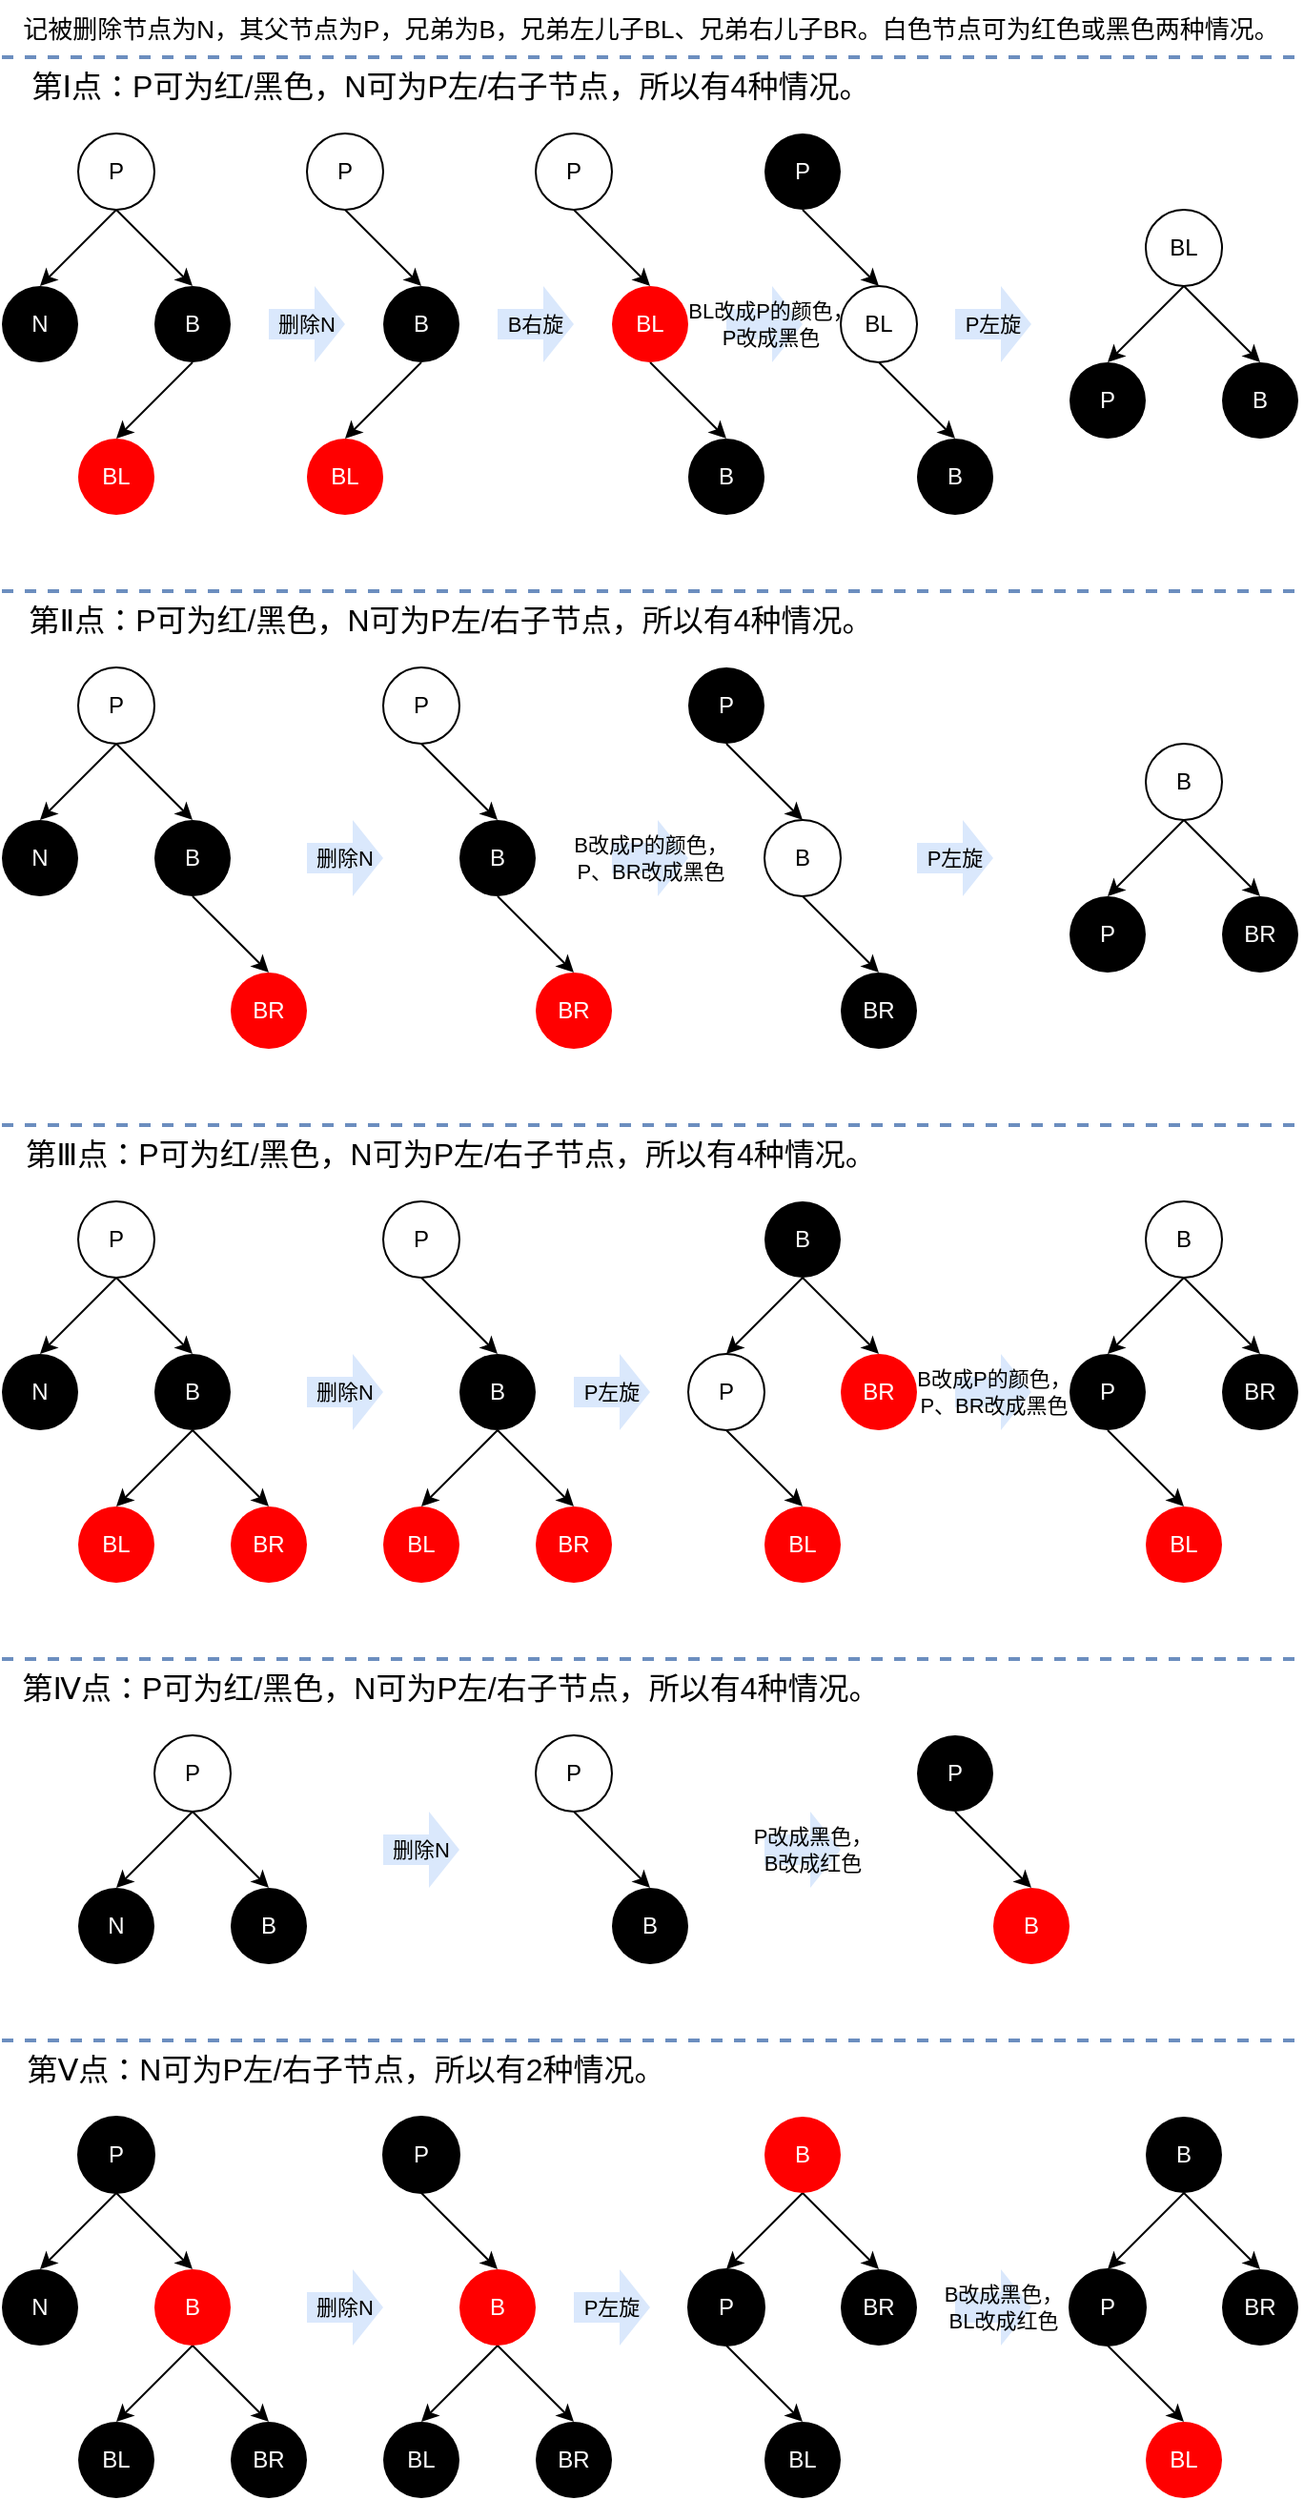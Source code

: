 <mxfile version="22.0.2" type="device">
  <diagram name="第 1 页" id="SQDjL-SOwaue0lIt5a_H">
    <mxGraphModel dx="1418" dy="828" grid="1" gridSize="10" guides="1" tooltips="1" connect="1" arrows="1" fold="1" page="1" pageScale="1" pageWidth="827" pageHeight="1169" math="0" shadow="0">
      <root>
        <mxCell id="0" />
        <mxCell id="1" parent="0" />
        <mxCell id="X4WSiCKo_hcngLiKr_Ob-8" style="rounded=0;orthogonalLoop=1;jettySize=auto;html=1;exitX=0.5;exitY=1;exitDx=0;exitDy=0;entryX=0.5;entryY=0;entryDx=0;entryDy=0;" parent="1" source="X4WSiCKo_hcngLiKr_Ob-1" target="X4WSiCKo_hcngLiKr_Ob-6" edge="1">
          <mxGeometry relative="1" as="geometry" />
        </mxCell>
        <mxCell id="X4WSiCKo_hcngLiKr_Ob-9" style="edgeStyle=none;shape=connector;rounded=0;orthogonalLoop=1;jettySize=auto;html=1;exitX=0.5;exitY=1;exitDx=0;exitDy=0;entryX=0.5;entryY=0;entryDx=0;entryDy=0;labelBackgroundColor=default;strokeColor=default;align=center;verticalAlign=middle;fontFamily=Helvetica;fontSize=11;fontColor=default;endArrow=classic;" parent="1" source="X4WSiCKo_hcngLiKr_Ob-1" target="X4WSiCKo_hcngLiKr_Ob-5" edge="1">
          <mxGeometry relative="1" as="geometry" />
        </mxCell>
        <mxCell id="X4WSiCKo_hcngLiKr_Ob-1" value="P" style="ellipse;whiteSpace=wrap;html=1;aspect=fixed;" parent="1" vertex="1">
          <mxGeometry x="120" y="80" width="40" height="40" as="geometry" />
        </mxCell>
        <mxCell id="X4WSiCKo_hcngLiKr_Ob-2" value="&lt;font style=&quot;font-size: 13px;&quot;&gt;记被删除节点为N，其父节点为P，兄弟为B，兄弟左儿子BL、兄弟右儿子BR。白色节点可为红色或黑色两种情况。&lt;/font&gt;" style="text;html=1;align=center;verticalAlign=middle;resizable=0;points=[];autosize=1;strokeColor=none;fillColor=none;" parent="1" vertex="1">
          <mxGeometry x="80" y="10" width="680" height="30" as="geometry" />
        </mxCell>
        <mxCell id="X4WSiCKo_hcngLiKr_Ob-3" value="" style="endArrow=none;dashed=1;html=1;strokeWidth=2;rounded=0;fillColor=#dae8fc;strokeColor=#6c8ebf;" parent="1" edge="1">
          <mxGeometry width="50" height="50" relative="1" as="geometry">
            <mxPoint x="80" y="40" as="sourcePoint" />
            <mxPoint x="760" y="40" as="targetPoint" />
          </mxGeometry>
        </mxCell>
        <mxCell id="X4WSiCKo_hcngLiKr_Ob-4" value="&lt;font style=&quot;font-size: 16px;&quot;&gt;第Ⅰ点：P可为红/黑色，N可为P左/右子节点，所以有4种情况。&lt;/font&gt;" style="text;html=1;align=center;verticalAlign=middle;resizable=0;points=[];autosize=1;strokeColor=none;fillColor=none;" parent="1" vertex="1">
          <mxGeometry x="80" y="40" width="470" height="30" as="geometry" />
        </mxCell>
        <mxCell id="X4WSiCKo_hcngLiKr_Ob-10" style="edgeStyle=none;shape=connector;rounded=0;orthogonalLoop=1;jettySize=auto;html=1;exitX=0.5;exitY=1;exitDx=0;exitDy=0;entryX=0.5;entryY=0;entryDx=0;entryDy=0;labelBackgroundColor=default;strokeColor=default;align=center;verticalAlign=middle;fontFamily=Helvetica;fontSize=11;fontColor=default;endArrow=classic;" parent="1" source="X4WSiCKo_hcngLiKr_Ob-5" target="X4WSiCKo_hcngLiKr_Ob-7" edge="1">
          <mxGeometry relative="1" as="geometry" />
        </mxCell>
        <mxCell id="X4WSiCKo_hcngLiKr_Ob-5" value="B" style="ellipse;whiteSpace=wrap;html=1;aspect=fixed;fillColor=#000000;strokeColor=none;fontColor=#FFFFFF;" parent="1" vertex="1">
          <mxGeometry x="160" y="160" width="40" height="40" as="geometry" />
        </mxCell>
        <mxCell id="X4WSiCKo_hcngLiKr_Ob-6" value="&lt;font color=&quot;#ffffff&quot;&gt;N&lt;/font&gt;" style="ellipse;whiteSpace=wrap;html=1;aspect=fixed;fillColor=#000000;strokeColor=none;fontColor=#3333FF;" parent="1" vertex="1">
          <mxGeometry x="80" y="160" width="40" height="40" as="geometry" />
        </mxCell>
        <mxCell id="X4WSiCKo_hcngLiKr_Ob-7" value="BL" style="ellipse;whiteSpace=wrap;html=1;aspect=fixed;fillColor=#FF0000;strokeColor=none;fontColor=#FFFFFF;" parent="1" vertex="1">
          <mxGeometry x="120" y="240" width="40" height="40" as="geometry" />
        </mxCell>
        <mxCell id="X4WSiCKo_hcngLiKr_Ob-12" style="edgeStyle=none;shape=connector;rounded=0;orthogonalLoop=1;jettySize=auto;html=1;exitX=0.5;exitY=1;exitDx=0;exitDy=0;entryX=0.5;entryY=0;entryDx=0;entryDy=0;labelBackgroundColor=default;strokeColor=default;align=center;verticalAlign=middle;fontFamily=Helvetica;fontSize=11;fontColor=default;endArrow=classic;" parent="1" source="X4WSiCKo_hcngLiKr_Ob-13" target="X4WSiCKo_hcngLiKr_Ob-15" edge="1">
          <mxGeometry relative="1" as="geometry" />
        </mxCell>
        <mxCell id="X4WSiCKo_hcngLiKr_Ob-13" value="P" style="ellipse;whiteSpace=wrap;html=1;aspect=fixed;" parent="1" vertex="1">
          <mxGeometry x="240" y="80" width="40" height="40" as="geometry" />
        </mxCell>
        <mxCell id="X4WSiCKo_hcngLiKr_Ob-14" style="edgeStyle=none;shape=connector;rounded=0;orthogonalLoop=1;jettySize=auto;html=1;exitX=0.5;exitY=1;exitDx=0;exitDy=0;entryX=0.5;entryY=0;entryDx=0;entryDy=0;labelBackgroundColor=default;strokeColor=default;align=center;verticalAlign=middle;fontFamily=Helvetica;fontSize=11;fontColor=default;endArrow=classic;" parent="1" source="X4WSiCKo_hcngLiKr_Ob-15" target="X4WSiCKo_hcngLiKr_Ob-17" edge="1">
          <mxGeometry relative="1" as="geometry" />
        </mxCell>
        <mxCell id="X4WSiCKo_hcngLiKr_Ob-15" value="B" style="ellipse;whiteSpace=wrap;html=1;aspect=fixed;fillColor=#000000;strokeColor=none;fontColor=#FFFFFF;" parent="1" vertex="1">
          <mxGeometry x="280" y="160" width="40" height="40" as="geometry" />
        </mxCell>
        <mxCell id="X4WSiCKo_hcngLiKr_Ob-17" value="BL" style="ellipse;whiteSpace=wrap;html=1;aspect=fixed;fillColor=#FF0000;strokeColor=none;fontColor=#FFFFFF;" parent="1" vertex="1">
          <mxGeometry x="240" y="240" width="40" height="40" as="geometry" />
        </mxCell>
        <mxCell id="X4WSiCKo_hcngLiKr_Ob-23" style="edgeStyle=none;shape=connector;rounded=0;orthogonalLoop=1;jettySize=auto;html=1;exitX=0.5;exitY=1;exitDx=0;exitDy=0;entryX=0.5;entryY=0;entryDx=0;entryDy=0;labelBackgroundColor=default;strokeColor=default;align=center;verticalAlign=middle;fontFamily=Helvetica;fontSize=11;fontColor=default;endArrow=classic;" parent="1" source="X4WSiCKo_hcngLiKr_Ob-19" target="X4WSiCKo_hcngLiKr_Ob-22" edge="1">
          <mxGeometry relative="1" as="geometry" />
        </mxCell>
        <mxCell id="X4WSiCKo_hcngLiKr_Ob-19" value="P" style="ellipse;whiteSpace=wrap;html=1;aspect=fixed;" parent="1" vertex="1">
          <mxGeometry x="360" y="80" width="40" height="40" as="geometry" />
        </mxCell>
        <mxCell id="X4WSiCKo_hcngLiKr_Ob-21" value="B" style="ellipse;whiteSpace=wrap;html=1;aspect=fixed;fillColor=#000000;strokeColor=none;fontColor=#FFFFFF;" parent="1" vertex="1">
          <mxGeometry x="440" y="240" width="40" height="40" as="geometry" />
        </mxCell>
        <mxCell id="X4WSiCKo_hcngLiKr_Ob-30" style="edgeStyle=none;shape=connector;rounded=0;orthogonalLoop=1;jettySize=auto;html=1;exitX=0.5;exitY=1;exitDx=0;exitDy=0;entryX=0.5;entryY=0;entryDx=0;entryDy=0;labelBackgroundColor=default;strokeColor=default;align=center;verticalAlign=middle;fontFamily=Helvetica;fontSize=11;fontColor=default;endArrow=classic;" parent="1" source="X4WSiCKo_hcngLiKr_Ob-22" target="X4WSiCKo_hcngLiKr_Ob-21" edge="1">
          <mxGeometry relative="1" as="geometry" />
        </mxCell>
        <mxCell id="X4WSiCKo_hcngLiKr_Ob-22" value="BL" style="ellipse;whiteSpace=wrap;html=1;aspect=fixed;fillColor=#FF0000;strokeColor=none;fontColor=#FFFFFF;" parent="1" vertex="1">
          <mxGeometry x="400" y="160" width="40" height="40" as="geometry" />
        </mxCell>
        <mxCell id="X4WSiCKo_hcngLiKr_Ob-37" style="edgeStyle=none;shape=connector;rounded=0;orthogonalLoop=1;jettySize=auto;html=1;exitX=0.5;exitY=1;exitDx=0;exitDy=0;entryX=0.5;entryY=0;entryDx=0;entryDy=0;labelBackgroundColor=default;strokeColor=default;align=center;verticalAlign=middle;fontFamily=Helvetica;fontSize=11;fontColor=default;endArrow=classic;" parent="1" source="X4WSiCKo_hcngLiKr_Ob-32" target="X4WSiCKo_hcngLiKr_Ob-33" edge="1">
          <mxGeometry relative="1" as="geometry" />
        </mxCell>
        <mxCell id="X4WSiCKo_hcngLiKr_Ob-32" value="BL" style="ellipse;whiteSpace=wrap;html=1;aspect=fixed;" parent="1" vertex="1">
          <mxGeometry x="520" y="160" width="40" height="40" as="geometry" />
        </mxCell>
        <mxCell id="X4WSiCKo_hcngLiKr_Ob-33" value="B" style="ellipse;whiteSpace=wrap;html=1;aspect=fixed;fillColor=#000000;strokeColor=none;fontColor=#FFFFFF;" parent="1" vertex="1">
          <mxGeometry x="560" y="240" width="40" height="40" as="geometry" />
        </mxCell>
        <mxCell id="X4WSiCKo_hcngLiKr_Ob-36" style="edgeStyle=none;shape=connector;rounded=0;orthogonalLoop=1;jettySize=auto;html=1;exitX=0.5;exitY=1;exitDx=0;exitDy=0;entryX=0.5;entryY=0;entryDx=0;entryDy=0;labelBackgroundColor=default;strokeColor=default;align=center;verticalAlign=middle;fontFamily=Helvetica;fontSize=11;fontColor=default;endArrow=classic;" parent="1" source="X4WSiCKo_hcngLiKr_Ob-35" target="X4WSiCKo_hcngLiKr_Ob-32" edge="1">
          <mxGeometry relative="1" as="geometry" />
        </mxCell>
        <mxCell id="X4WSiCKo_hcngLiKr_Ob-35" value="P" style="ellipse;whiteSpace=wrap;html=1;aspect=fixed;fillColor=#000000;strokeColor=none;fontColor=#FFFFFF;" parent="1" vertex="1">
          <mxGeometry x="480" y="80" width="40" height="40" as="geometry" />
        </mxCell>
        <mxCell id="X4WSiCKo_hcngLiKr_Ob-38" style="edgeStyle=none;shape=connector;rounded=0;orthogonalLoop=1;jettySize=auto;html=1;exitX=0.5;exitY=1;exitDx=0;exitDy=0;entryX=0.5;entryY=0;entryDx=0;entryDy=0;labelBackgroundColor=default;strokeColor=default;align=center;verticalAlign=middle;fontFamily=Helvetica;fontSize=11;fontColor=default;endArrow=classic;" parent="1" source="X4WSiCKo_hcngLiKr_Ob-39" target="X4WSiCKo_hcngLiKr_Ob-40" edge="1">
          <mxGeometry relative="1" as="geometry" />
        </mxCell>
        <mxCell id="X4WSiCKo_hcngLiKr_Ob-43" style="edgeStyle=none;shape=connector;rounded=0;orthogonalLoop=1;jettySize=auto;html=1;exitX=0.5;exitY=1;exitDx=0;exitDy=0;entryX=0.5;entryY=0;entryDx=0;entryDy=0;labelBackgroundColor=default;strokeColor=default;align=center;verticalAlign=middle;fontFamily=Helvetica;fontSize=11;fontColor=default;endArrow=classic;" parent="1" source="X4WSiCKo_hcngLiKr_Ob-39" target="X4WSiCKo_hcngLiKr_Ob-42" edge="1">
          <mxGeometry relative="1" as="geometry" />
        </mxCell>
        <mxCell id="X4WSiCKo_hcngLiKr_Ob-39" value="BL" style="ellipse;whiteSpace=wrap;html=1;aspect=fixed;" parent="1" vertex="1">
          <mxGeometry x="680" y="120" width="40" height="40" as="geometry" />
        </mxCell>
        <mxCell id="X4WSiCKo_hcngLiKr_Ob-40" value="B" style="ellipse;whiteSpace=wrap;html=1;aspect=fixed;fillColor=#000000;strokeColor=none;fontColor=#FFFFFF;" parent="1" vertex="1">
          <mxGeometry x="720" y="200" width="40" height="40" as="geometry" />
        </mxCell>
        <mxCell id="X4WSiCKo_hcngLiKr_Ob-42" value="P" style="ellipse;whiteSpace=wrap;html=1;aspect=fixed;fillColor=#000000;strokeColor=none;fontColor=#FFFFFF;" parent="1" vertex="1">
          <mxGeometry x="640" y="200" width="40" height="40" as="geometry" />
        </mxCell>
        <mxCell id="X4WSiCKo_hcngLiKr_Ob-45" value="B右旋" style="shape=singleArrow;whiteSpace=wrap;html=1;arrowWidth=0.4;arrowSize=0.4;fontFamily=Helvetica;fontSize=11;fillColor=#dae8fc;strokeColor=none;" parent="1" vertex="1">
          <mxGeometry x="340" y="160" width="40" height="40" as="geometry" />
        </mxCell>
        <mxCell id="X4WSiCKo_hcngLiKr_Ob-46" value="删除N" style="shape=singleArrow;whiteSpace=wrap;html=1;arrowWidth=0.4;arrowSize=0.4;fontFamily=Helvetica;fontSize=11;fillColor=#dae8fc;strokeColor=none;" parent="1" vertex="1">
          <mxGeometry x="220" y="160" width="40" height="40" as="geometry" />
        </mxCell>
        <mxCell id="X4WSiCKo_hcngLiKr_Ob-47" value="" style="shape=singleArrow;whiteSpace=wrap;html=1;arrowWidth=0.4;arrowSize=0.4;fontFamily=Helvetica;fontSize=11;fillColor=#dae8fc;strokeColor=none;" parent="1" vertex="1">
          <mxGeometry x="460" y="160" width="40" height="40" as="geometry" />
        </mxCell>
        <mxCell id="X4WSiCKo_hcngLiKr_Ob-48" value="P左旋" style="shape=singleArrow;whiteSpace=wrap;html=1;arrowWidth=0.4;arrowSize=0.4;fontFamily=Helvetica;fontSize=11;fillColor=#dae8fc;strokeColor=none;" parent="1" vertex="1">
          <mxGeometry x="580" y="160" width="40" height="40" as="geometry" />
        </mxCell>
        <mxCell id="X4WSiCKo_hcngLiKr_Ob-49" value="" style="endArrow=none;dashed=1;html=1;strokeWidth=2;rounded=0;fillColor=#dae8fc;strokeColor=#6c8ebf;" parent="1" edge="1">
          <mxGeometry width="50" height="50" relative="1" as="geometry">
            <mxPoint x="80" y="320" as="sourcePoint" />
            <mxPoint x="760" y="320" as="targetPoint" />
          </mxGeometry>
        </mxCell>
        <mxCell id="X4WSiCKo_hcngLiKr_Ob-51" style="rounded=0;orthogonalLoop=1;jettySize=auto;html=1;exitX=0.5;exitY=1;exitDx=0;exitDy=0;entryX=0.5;entryY=0;entryDx=0;entryDy=0;" parent="1" source="X4WSiCKo_hcngLiKr_Ob-53" target="X4WSiCKo_hcngLiKr_Ob-56" edge="1">
          <mxGeometry relative="1" as="geometry" />
        </mxCell>
        <mxCell id="X4WSiCKo_hcngLiKr_Ob-52" style="edgeStyle=none;shape=connector;rounded=0;orthogonalLoop=1;jettySize=auto;html=1;exitX=0.5;exitY=1;exitDx=0;exitDy=0;entryX=0.5;entryY=0;entryDx=0;entryDy=0;labelBackgroundColor=default;strokeColor=default;align=center;verticalAlign=middle;fontFamily=Helvetica;fontSize=11;fontColor=default;endArrow=classic;" parent="1" source="X4WSiCKo_hcngLiKr_Ob-53" target="X4WSiCKo_hcngLiKr_Ob-55" edge="1">
          <mxGeometry relative="1" as="geometry" />
        </mxCell>
        <mxCell id="X4WSiCKo_hcngLiKr_Ob-53" value="P" style="ellipse;whiteSpace=wrap;html=1;aspect=fixed;" parent="1" vertex="1">
          <mxGeometry x="120" y="360" width="40" height="40" as="geometry" />
        </mxCell>
        <mxCell id="X4WSiCKo_hcngLiKr_Ob-54" style="edgeStyle=none;shape=connector;rounded=0;orthogonalLoop=1;jettySize=auto;html=1;exitX=0.5;exitY=1;exitDx=0;exitDy=0;entryX=0.5;entryY=0;entryDx=0;entryDy=0;labelBackgroundColor=default;strokeColor=default;align=center;verticalAlign=middle;fontFamily=Helvetica;fontSize=11;fontColor=default;endArrow=classic;" parent="1" source="X4WSiCKo_hcngLiKr_Ob-55" target="X4WSiCKo_hcngLiKr_Ob-57" edge="1">
          <mxGeometry relative="1" as="geometry" />
        </mxCell>
        <mxCell id="X4WSiCKo_hcngLiKr_Ob-55" value="B" style="ellipse;whiteSpace=wrap;html=1;aspect=fixed;fillColor=#000000;strokeColor=none;fontColor=#FFFFFF;" parent="1" vertex="1">
          <mxGeometry x="160" y="440" width="40" height="40" as="geometry" />
        </mxCell>
        <mxCell id="X4WSiCKo_hcngLiKr_Ob-56" value="&lt;font color=&quot;#ffffff&quot;&gt;N&lt;/font&gt;" style="ellipse;whiteSpace=wrap;html=1;aspect=fixed;fillColor=#000000;strokeColor=none;fontColor=#3333FF;" parent="1" vertex="1">
          <mxGeometry x="80" y="440" width="40" height="40" as="geometry" />
        </mxCell>
        <mxCell id="X4WSiCKo_hcngLiKr_Ob-57" value="BR" style="ellipse;whiteSpace=wrap;html=1;aspect=fixed;fillColor=#FF0000;strokeColor=none;fontColor=#FFFFFF;" parent="1" vertex="1">
          <mxGeometry x="200" y="520" width="40" height="40" as="geometry" />
        </mxCell>
        <mxCell id="X4WSiCKo_hcngLiKr_Ob-59" style="edgeStyle=none;shape=connector;rounded=0;orthogonalLoop=1;jettySize=auto;html=1;exitX=0.5;exitY=1;exitDx=0;exitDy=0;entryX=0.5;entryY=0;entryDx=0;entryDy=0;labelBackgroundColor=default;strokeColor=default;align=center;verticalAlign=middle;fontFamily=Helvetica;fontSize=11;fontColor=default;endArrow=classic;" parent="1" source="X4WSiCKo_hcngLiKr_Ob-60" target="X4WSiCKo_hcngLiKr_Ob-62" edge="1">
          <mxGeometry relative="1" as="geometry" />
        </mxCell>
        <mxCell id="X4WSiCKo_hcngLiKr_Ob-60" value="P" style="ellipse;whiteSpace=wrap;html=1;aspect=fixed;" parent="1" vertex="1">
          <mxGeometry x="280" y="360" width="40" height="40" as="geometry" />
        </mxCell>
        <mxCell id="X4WSiCKo_hcngLiKr_Ob-61" style="edgeStyle=none;shape=connector;rounded=0;orthogonalLoop=1;jettySize=auto;html=1;exitX=0.5;exitY=1;exitDx=0;exitDy=0;entryX=0.5;entryY=0;entryDx=0;entryDy=0;labelBackgroundColor=default;strokeColor=default;align=center;verticalAlign=middle;fontFamily=Helvetica;fontSize=11;fontColor=default;endArrow=classic;" parent="1" source="X4WSiCKo_hcngLiKr_Ob-62" target="X4WSiCKo_hcngLiKr_Ob-64" edge="1">
          <mxGeometry relative="1" as="geometry" />
        </mxCell>
        <mxCell id="X4WSiCKo_hcngLiKr_Ob-62" value="B" style="ellipse;whiteSpace=wrap;html=1;aspect=fixed;fillColor=#000000;strokeColor=none;fontColor=#FFFFFF;" parent="1" vertex="1">
          <mxGeometry x="320" y="440" width="40" height="40" as="geometry" />
        </mxCell>
        <mxCell id="X4WSiCKo_hcngLiKr_Ob-64" value="BR" style="ellipse;whiteSpace=wrap;html=1;aspect=fixed;fillColor=#FF0000;strokeColor=none;fontColor=#FFFFFF;" parent="1" vertex="1">
          <mxGeometry x="360" y="520" width="40" height="40" as="geometry" />
        </mxCell>
        <mxCell id="X4WSiCKo_hcngLiKr_Ob-71" style="edgeStyle=none;shape=connector;rounded=0;orthogonalLoop=1;jettySize=auto;html=1;exitX=0.5;exitY=1;exitDx=0;exitDy=0;entryX=0.5;entryY=0;entryDx=0;entryDy=0;labelBackgroundColor=default;strokeColor=default;align=center;verticalAlign=middle;fontFamily=Helvetica;fontSize=11;fontColor=default;endArrow=classic;" parent="1" source="X4WSiCKo_hcngLiKr_Ob-66" target="X4WSiCKo_hcngLiKr_Ob-69" edge="1">
          <mxGeometry relative="1" as="geometry" />
        </mxCell>
        <mxCell id="X4WSiCKo_hcngLiKr_Ob-66" value="B" style="ellipse;whiteSpace=wrap;html=1;aspect=fixed;" parent="1" vertex="1">
          <mxGeometry x="480" y="440" width="40" height="40" as="geometry" />
        </mxCell>
        <mxCell id="X4WSiCKo_hcngLiKr_Ob-70" style="edgeStyle=none;shape=connector;rounded=0;orthogonalLoop=1;jettySize=auto;html=1;exitX=0.5;exitY=1;exitDx=0;exitDy=0;entryX=0.5;entryY=0;entryDx=0;entryDy=0;labelBackgroundColor=default;strokeColor=default;align=center;verticalAlign=middle;fontFamily=Helvetica;fontSize=11;fontColor=default;endArrow=classic;" parent="1" source="X4WSiCKo_hcngLiKr_Ob-68" target="X4WSiCKo_hcngLiKr_Ob-66" edge="1">
          <mxGeometry relative="1" as="geometry" />
        </mxCell>
        <mxCell id="X4WSiCKo_hcngLiKr_Ob-68" value="P" style="ellipse;whiteSpace=wrap;html=1;aspect=fixed;fillColor=#000000;strokeColor=none;fontColor=#FFFFFF;" parent="1" vertex="1">
          <mxGeometry x="440" y="360" width="40" height="40" as="geometry" />
        </mxCell>
        <mxCell id="X4WSiCKo_hcngLiKr_Ob-69" value="BR" style="ellipse;whiteSpace=wrap;html=1;aspect=fixed;fillColor=#000000;strokeColor=none;fontColor=#FFFFFF;" parent="1" vertex="1">
          <mxGeometry x="520" y="520" width="40" height="40" as="geometry" />
        </mxCell>
        <mxCell id="X4WSiCKo_hcngLiKr_Ob-72" style="edgeStyle=none;shape=connector;rounded=0;orthogonalLoop=1;jettySize=auto;html=1;exitX=0.5;exitY=1;exitDx=0;exitDy=0;entryX=0.5;entryY=0;entryDx=0;entryDy=0;labelBackgroundColor=default;strokeColor=default;align=center;verticalAlign=middle;fontFamily=Helvetica;fontSize=11;fontColor=default;endArrow=classic;" parent="1" source="X4WSiCKo_hcngLiKr_Ob-73" target="X4WSiCKo_hcngLiKr_Ob-76" edge="1">
          <mxGeometry relative="1" as="geometry" />
        </mxCell>
        <mxCell id="X4WSiCKo_hcngLiKr_Ob-77" style="edgeStyle=none;shape=connector;rounded=0;orthogonalLoop=1;jettySize=auto;html=1;exitX=0.5;exitY=1;exitDx=0;exitDy=0;entryX=0.5;entryY=0;entryDx=0;entryDy=0;labelBackgroundColor=default;strokeColor=default;align=center;verticalAlign=middle;fontFamily=Helvetica;fontSize=11;fontColor=default;endArrow=classic;" parent="1" source="X4WSiCKo_hcngLiKr_Ob-73" target="X4WSiCKo_hcngLiKr_Ob-75" edge="1">
          <mxGeometry relative="1" as="geometry" />
        </mxCell>
        <mxCell id="X4WSiCKo_hcngLiKr_Ob-73" value="B" style="ellipse;whiteSpace=wrap;html=1;aspect=fixed;" parent="1" vertex="1">
          <mxGeometry x="680" y="400" width="40" height="40" as="geometry" />
        </mxCell>
        <mxCell id="X4WSiCKo_hcngLiKr_Ob-75" value="P" style="ellipse;whiteSpace=wrap;html=1;aspect=fixed;fillColor=#000000;strokeColor=none;fontColor=#FFFFFF;" parent="1" vertex="1">
          <mxGeometry x="640" y="480" width="40" height="40" as="geometry" />
        </mxCell>
        <mxCell id="X4WSiCKo_hcngLiKr_Ob-76" value="BR" style="ellipse;whiteSpace=wrap;html=1;aspect=fixed;fillColor=#000000;strokeColor=none;fontColor=#FFFFFF;" parent="1" vertex="1">
          <mxGeometry x="720" y="480" width="40" height="40" as="geometry" />
        </mxCell>
        <mxCell id="X4WSiCKo_hcngLiKr_Ob-78" value="删除N" style="shape=singleArrow;whiteSpace=wrap;html=1;arrowWidth=0.4;arrowSize=0.4;fontFamily=Helvetica;fontSize=11;fillColor=#dae8fc;strokeColor=none;" parent="1" vertex="1">
          <mxGeometry x="240" y="440" width="40" height="40" as="geometry" />
        </mxCell>
        <mxCell id="X4WSiCKo_hcngLiKr_Ob-79" value="" style="shape=singleArrow;whiteSpace=wrap;html=1;arrowWidth=0.4;arrowSize=0.4;fontFamily=Helvetica;fontSize=11;fillColor=#dae8fc;strokeColor=none;" parent="1" vertex="1">
          <mxGeometry x="400" y="440" width="40" height="40" as="geometry" />
        </mxCell>
        <mxCell id="X4WSiCKo_hcngLiKr_Ob-80" value="P左旋" style="shape=singleArrow;whiteSpace=wrap;html=1;arrowWidth=0.4;arrowSize=0.4;fontFamily=Helvetica;fontSize=11;fillColor=#dae8fc;strokeColor=none;" parent="1" vertex="1">
          <mxGeometry x="560" y="440" width="40" height="40" as="geometry" />
        </mxCell>
        <mxCell id="X4WSiCKo_hcngLiKr_Ob-81" value="B改成P的颜色，&lt;br&gt;P、BR改成黑色" style="text;html=1;align=center;verticalAlign=middle;resizable=0;points=[];autosize=1;strokeColor=none;fillColor=none;fontSize=11;fontFamily=Helvetica;fontColor=default;" parent="1" vertex="1">
          <mxGeometry x="370" y="440" width="100" height="40" as="geometry" />
        </mxCell>
        <mxCell id="X4WSiCKo_hcngLiKr_Ob-82" value="BL改成P的颜色，&lt;br&gt;P改成黑色" style="text;html=1;align=center;verticalAlign=middle;resizable=0;points=[];autosize=1;strokeColor=none;fillColor=none;fontSize=11;fontFamily=Helvetica;fontColor=default;" parent="1" vertex="1">
          <mxGeometry x="428" y="160" width="110" height="40" as="geometry" />
        </mxCell>
        <mxCell id="X4WSiCKo_hcngLiKr_Ob-83" style="rounded=0;orthogonalLoop=1;jettySize=auto;html=1;exitX=0.5;exitY=1;exitDx=0;exitDy=0;entryX=0.5;entryY=0;entryDx=0;entryDy=0;" parent="1" source="X4WSiCKo_hcngLiKr_Ob-85" target="X4WSiCKo_hcngLiKr_Ob-88" edge="1">
          <mxGeometry relative="1" as="geometry" />
        </mxCell>
        <mxCell id="X4WSiCKo_hcngLiKr_Ob-84" style="edgeStyle=none;shape=connector;rounded=0;orthogonalLoop=1;jettySize=auto;html=1;exitX=0.5;exitY=1;exitDx=0;exitDy=0;entryX=0.5;entryY=0;entryDx=0;entryDy=0;labelBackgroundColor=default;strokeColor=default;align=center;verticalAlign=middle;fontFamily=Helvetica;fontSize=11;fontColor=default;endArrow=classic;" parent="1" source="X4WSiCKo_hcngLiKr_Ob-85" target="X4WSiCKo_hcngLiKr_Ob-87" edge="1">
          <mxGeometry relative="1" as="geometry" />
        </mxCell>
        <mxCell id="X4WSiCKo_hcngLiKr_Ob-85" value="P" style="ellipse;whiteSpace=wrap;html=1;aspect=fixed;" parent="1" vertex="1">
          <mxGeometry x="120" y="640" width="40" height="40" as="geometry" />
        </mxCell>
        <mxCell id="X4WSiCKo_hcngLiKr_Ob-86" style="edgeStyle=none;shape=connector;rounded=0;orthogonalLoop=1;jettySize=auto;html=1;exitX=0.5;exitY=1;exitDx=0;exitDy=0;entryX=0.5;entryY=0;entryDx=0;entryDy=0;labelBackgroundColor=default;strokeColor=default;align=center;verticalAlign=middle;fontFamily=Helvetica;fontSize=11;fontColor=default;endArrow=classic;" parent="1" source="X4WSiCKo_hcngLiKr_Ob-87" target="X4WSiCKo_hcngLiKr_Ob-89" edge="1">
          <mxGeometry relative="1" as="geometry" />
        </mxCell>
        <mxCell id="X4WSiCKo_hcngLiKr_Ob-94" style="edgeStyle=none;shape=connector;rounded=0;orthogonalLoop=1;jettySize=auto;html=1;exitX=0.5;exitY=1;exitDx=0;exitDy=0;entryX=0.5;entryY=0;entryDx=0;entryDy=0;labelBackgroundColor=default;strokeColor=default;align=center;verticalAlign=middle;fontFamily=Helvetica;fontSize=11;fontColor=default;endArrow=classic;" parent="1" source="X4WSiCKo_hcngLiKr_Ob-87" target="X4WSiCKo_hcngLiKr_Ob-93" edge="1">
          <mxGeometry relative="1" as="geometry" />
        </mxCell>
        <mxCell id="X4WSiCKo_hcngLiKr_Ob-87" value="B" style="ellipse;whiteSpace=wrap;html=1;aspect=fixed;fillColor=#000000;strokeColor=none;fontColor=#FFFFFF;" parent="1" vertex="1">
          <mxGeometry x="160" y="720" width="40" height="40" as="geometry" />
        </mxCell>
        <mxCell id="X4WSiCKo_hcngLiKr_Ob-88" value="&lt;font color=&quot;#ffffff&quot;&gt;N&lt;/font&gt;" style="ellipse;whiteSpace=wrap;html=1;aspect=fixed;fillColor=#000000;strokeColor=none;fontColor=#3333FF;" parent="1" vertex="1">
          <mxGeometry x="80" y="720" width="40" height="40" as="geometry" />
        </mxCell>
        <mxCell id="X4WSiCKo_hcngLiKr_Ob-89" value="BR" style="ellipse;whiteSpace=wrap;html=1;aspect=fixed;fillColor=#FF0000;strokeColor=none;fontColor=#FFFFFF;" parent="1" vertex="1">
          <mxGeometry x="200" y="800" width="40" height="40" as="geometry" />
        </mxCell>
        <mxCell id="X4WSiCKo_hcngLiKr_Ob-90" value="删除N" style="shape=singleArrow;whiteSpace=wrap;html=1;arrowWidth=0.4;arrowSize=0.4;fontFamily=Helvetica;fontSize=11;fillColor=#dae8fc;strokeColor=none;" parent="1" vertex="1">
          <mxGeometry x="240" y="720" width="40" height="40" as="geometry" />
        </mxCell>
        <mxCell id="X4WSiCKo_hcngLiKr_Ob-91" value="" style="endArrow=none;dashed=1;html=1;strokeWidth=2;rounded=0;fillColor=#dae8fc;strokeColor=#6c8ebf;" parent="1" edge="1">
          <mxGeometry width="50" height="50" relative="1" as="geometry">
            <mxPoint x="80" y="600" as="sourcePoint" />
            <mxPoint x="760" y="600" as="targetPoint" />
          </mxGeometry>
        </mxCell>
        <mxCell id="X4WSiCKo_hcngLiKr_Ob-93" value="BL" style="ellipse;whiteSpace=wrap;html=1;aspect=fixed;fillColor=#FF0000;strokeColor=none;fontColor=#FFFFFF;" parent="1" vertex="1">
          <mxGeometry x="120" y="800" width="40" height="40" as="geometry" />
        </mxCell>
        <mxCell id="X4WSiCKo_hcngLiKr_Ob-96" style="edgeStyle=none;shape=connector;rounded=0;orthogonalLoop=1;jettySize=auto;html=1;exitX=0.5;exitY=1;exitDx=0;exitDy=0;entryX=0.5;entryY=0;entryDx=0;entryDy=0;labelBackgroundColor=default;strokeColor=default;align=center;verticalAlign=middle;fontFamily=Helvetica;fontSize=11;fontColor=default;endArrow=classic;" parent="1" source="X4WSiCKo_hcngLiKr_Ob-97" target="X4WSiCKo_hcngLiKr_Ob-100" edge="1">
          <mxGeometry relative="1" as="geometry" />
        </mxCell>
        <mxCell id="X4WSiCKo_hcngLiKr_Ob-97" value="P" style="ellipse;whiteSpace=wrap;html=1;aspect=fixed;" parent="1" vertex="1">
          <mxGeometry x="280" y="640" width="40" height="40" as="geometry" />
        </mxCell>
        <mxCell id="X4WSiCKo_hcngLiKr_Ob-98" style="edgeStyle=none;shape=connector;rounded=0;orthogonalLoop=1;jettySize=auto;html=1;exitX=0.5;exitY=1;exitDx=0;exitDy=0;entryX=0.5;entryY=0;entryDx=0;entryDy=0;labelBackgroundColor=default;strokeColor=default;align=center;verticalAlign=middle;fontFamily=Helvetica;fontSize=11;fontColor=default;endArrow=classic;" parent="1" source="X4WSiCKo_hcngLiKr_Ob-100" target="X4WSiCKo_hcngLiKr_Ob-102" edge="1">
          <mxGeometry relative="1" as="geometry" />
        </mxCell>
        <mxCell id="X4WSiCKo_hcngLiKr_Ob-99" style="edgeStyle=none;shape=connector;rounded=0;orthogonalLoop=1;jettySize=auto;html=1;exitX=0.5;exitY=1;exitDx=0;exitDy=0;entryX=0.5;entryY=0;entryDx=0;entryDy=0;labelBackgroundColor=default;strokeColor=default;align=center;verticalAlign=middle;fontFamily=Helvetica;fontSize=11;fontColor=default;endArrow=classic;" parent="1" source="X4WSiCKo_hcngLiKr_Ob-100" target="X4WSiCKo_hcngLiKr_Ob-103" edge="1">
          <mxGeometry relative="1" as="geometry" />
        </mxCell>
        <mxCell id="X4WSiCKo_hcngLiKr_Ob-100" value="B" style="ellipse;whiteSpace=wrap;html=1;aspect=fixed;fillColor=#000000;strokeColor=none;fontColor=#FFFFFF;" parent="1" vertex="1">
          <mxGeometry x="320" y="720" width="40" height="40" as="geometry" />
        </mxCell>
        <mxCell id="X4WSiCKo_hcngLiKr_Ob-102" value="BR" style="ellipse;whiteSpace=wrap;html=1;aspect=fixed;fillColor=#FF0000;strokeColor=none;fontColor=#FFFFFF;" parent="1" vertex="1">
          <mxGeometry x="360" y="800" width="40" height="40" as="geometry" />
        </mxCell>
        <mxCell id="X4WSiCKo_hcngLiKr_Ob-103" value="BL" style="ellipse;whiteSpace=wrap;html=1;aspect=fixed;fillColor=#FF0000;strokeColor=none;fontColor=#FFFFFF;" parent="1" vertex="1">
          <mxGeometry x="280" y="800" width="40" height="40" as="geometry" />
        </mxCell>
        <mxCell id="X4WSiCKo_hcngLiKr_Ob-112" style="edgeStyle=none;shape=connector;rounded=0;orthogonalLoop=1;jettySize=auto;html=1;exitX=0.5;exitY=1;exitDx=0;exitDy=0;entryX=0.5;entryY=0;entryDx=0;entryDy=0;labelBackgroundColor=default;strokeColor=default;align=center;verticalAlign=middle;fontFamily=Helvetica;fontSize=11;fontColor=default;endArrow=classic;" parent="1" source="X4WSiCKo_hcngLiKr_Ob-105" target="X4WSiCKo_hcngLiKr_Ob-110" edge="1">
          <mxGeometry relative="1" as="geometry" />
        </mxCell>
        <mxCell id="X4WSiCKo_hcngLiKr_Ob-105" value="P" style="ellipse;whiteSpace=wrap;html=1;aspect=fixed;" parent="1" vertex="1">
          <mxGeometry x="440" y="720" width="40" height="40" as="geometry" />
        </mxCell>
        <mxCell id="X4WSiCKo_hcngLiKr_Ob-106" style="edgeStyle=none;shape=connector;rounded=0;orthogonalLoop=1;jettySize=auto;html=1;exitX=0.5;exitY=1;exitDx=0;exitDy=0;entryX=0.5;entryY=0;entryDx=0;entryDy=0;labelBackgroundColor=default;strokeColor=default;align=center;verticalAlign=middle;fontFamily=Helvetica;fontSize=11;fontColor=default;endArrow=classic;" parent="1" source="X4WSiCKo_hcngLiKr_Ob-108" target="X4WSiCKo_hcngLiKr_Ob-109" edge="1">
          <mxGeometry relative="1" as="geometry" />
        </mxCell>
        <mxCell id="X4WSiCKo_hcngLiKr_Ob-111" style="edgeStyle=none;shape=connector;rounded=0;orthogonalLoop=1;jettySize=auto;html=1;exitX=0.5;exitY=1;exitDx=0;exitDy=0;entryX=0.5;entryY=0;entryDx=0;entryDy=0;labelBackgroundColor=default;strokeColor=default;align=center;verticalAlign=middle;fontFamily=Helvetica;fontSize=11;fontColor=default;endArrow=classic;" parent="1" source="X4WSiCKo_hcngLiKr_Ob-108" target="X4WSiCKo_hcngLiKr_Ob-105" edge="1">
          <mxGeometry relative="1" as="geometry" />
        </mxCell>
        <mxCell id="X4WSiCKo_hcngLiKr_Ob-108" value="B" style="ellipse;whiteSpace=wrap;html=1;aspect=fixed;fillColor=#000000;strokeColor=none;fontColor=#FFFFFF;" parent="1" vertex="1">
          <mxGeometry x="480" y="640" width="40" height="40" as="geometry" />
        </mxCell>
        <mxCell id="X4WSiCKo_hcngLiKr_Ob-109" value="BR" style="ellipse;whiteSpace=wrap;html=1;aspect=fixed;fillColor=#FF0000;strokeColor=none;fontColor=#FFFFFF;" parent="1" vertex="1">
          <mxGeometry x="520" y="720" width="40" height="40" as="geometry" />
        </mxCell>
        <mxCell id="X4WSiCKo_hcngLiKr_Ob-110" value="BL" style="ellipse;whiteSpace=wrap;html=1;aspect=fixed;fillColor=#FF0000;strokeColor=none;fontColor=#FFFFFF;" parent="1" vertex="1">
          <mxGeometry x="480" y="800" width="40" height="40" as="geometry" />
        </mxCell>
        <mxCell id="X4WSiCKo_hcngLiKr_Ob-120" style="edgeStyle=none;shape=connector;rounded=0;orthogonalLoop=1;jettySize=auto;html=1;exitX=0.5;exitY=1;exitDx=0;exitDy=0;entryX=0.5;entryY=0;entryDx=0;entryDy=0;labelBackgroundColor=default;strokeColor=default;align=center;verticalAlign=middle;fontFamily=Helvetica;fontSize=11;fontColor=default;endArrow=classic;" parent="1" source="X4WSiCKo_hcngLiKr_Ob-114" target="X4WSiCKo_hcngLiKr_Ob-118" edge="1">
          <mxGeometry relative="1" as="geometry" />
        </mxCell>
        <mxCell id="X4WSiCKo_hcngLiKr_Ob-121" style="edgeStyle=none;shape=connector;rounded=0;orthogonalLoop=1;jettySize=auto;html=1;exitX=0.5;exitY=1;exitDx=0;exitDy=0;entryX=0.5;entryY=0;entryDx=0;entryDy=0;labelBackgroundColor=default;strokeColor=default;align=center;verticalAlign=middle;fontFamily=Helvetica;fontSize=11;fontColor=default;endArrow=classic;" parent="1" source="X4WSiCKo_hcngLiKr_Ob-114" target="X4WSiCKo_hcngLiKr_Ob-117" edge="1">
          <mxGeometry relative="1" as="geometry" />
        </mxCell>
        <mxCell id="X4WSiCKo_hcngLiKr_Ob-114" value="B" style="ellipse;whiteSpace=wrap;html=1;aspect=fixed;" parent="1" vertex="1">
          <mxGeometry x="680" y="640" width="40" height="40" as="geometry" />
        </mxCell>
        <mxCell id="X4WSiCKo_hcngLiKr_Ob-122" style="edgeStyle=none;shape=connector;rounded=0;orthogonalLoop=1;jettySize=auto;html=1;exitX=0.5;exitY=1;exitDx=0;exitDy=0;entryX=0.5;entryY=0;entryDx=0;entryDy=0;labelBackgroundColor=default;strokeColor=default;align=center;verticalAlign=middle;fontFamily=Helvetica;fontSize=11;fontColor=default;endArrow=classic;" parent="1" source="X4WSiCKo_hcngLiKr_Ob-117" target="X4WSiCKo_hcngLiKr_Ob-119" edge="1">
          <mxGeometry relative="1" as="geometry" />
        </mxCell>
        <mxCell id="X4WSiCKo_hcngLiKr_Ob-117" value="P" style="ellipse;whiteSpace=wrap;html=1;aspect=fixed;fillColor=#000000;strokeColor=none;fontColor=#FFFFFF;" parent="1" vertex="1">
          <mxGeometry x="640" y="720" width="40" height="40" as="geometry" />
        </mxCell>
        <mxCell id="X4WSiCKo_hcngLiKr_Ob-118" value="BR" style="ellipse;whiteSpace=wrap;html=1;aspect=fixed;fillColor=#000000;strokeColor=none;fontColor=#FFFFFF;" parent="1" vertex="1">
          <mxGeometry x="720" y="720" width="40" height="40" as="geometry" />
        </mxCell>
        <mxCell id="X4WSiCKo_hcngLiKr_Ob-119" value="BL" style="ellipse;whiteSpace=wrap;html=1;aspect=fixed;fillColor=#FF0000;strokeColor=none;fontColor=#FFFFFF;" parent="1" vertex="1">
          <mxGeometry x="680" y="800" width="40" height="40" as="geometry" />
        </mxCell>
        <mxCell id="X4WSiCKo_hcngLiKr_Ob-123" value="P左旋" style="shape=singleArrow;whiteSpace=wrap;html=1;arrowWidth=0.4;arrowSize=0.4;fontFamily=Helvetica;fontSize=11;fillColor=#dae8fc;strokeColor=none;" parent="1" vertex="1">
          <mxGeometry x="380" y="720" width="40" height="40" as="geometry" />
        </mxCell>
        <mxCell id="X4WSiCKo_hcngLiKr_Ob-124" value="" style="shape=singleArrow;whiteSpace=wrap;html=1;arrowWidth=0.4;arrowSize=0.4;fontFamily=Helvetica;fontSize=11;fillColor=#dae8fc;strokeColor=none;" parent="1" vertex="1">
          <mxGeometry x="580" y="720" width="40" height="40" as="geometry" />
        </mxCell>
        <mxCell id="X4WSiCKo_hcngLiKr_Ob-127" value="B改成P的颜色，&lt;br&gt;P、BR改成黑色" style="text;html=1;align=center;verticalAlign=middle;resizable=0;points=[];autosize=1;strokeColor=none;fillColor=none;fontSize=11;fontFamily=Helvetica;fontColor=default;" parent="1" vertex="1">
          <mxGeometry x="550" y="720" width="100" height="40" as="geometry" />
        </mxCell>
        <mxCell id="X4WSiCKo_hcngLiKr_Ob-128" value="" style="endArrow=none;dashed=1;html=1;strokeWidth=2;rounded=0;fillColor=#dae8fc;strokeColor=#6c8ebf;" parent="1" edge="1">
          <mxGeometry width="50" height="50" relative="1" as="geometry">
            <mxPoint x="80" y="880" as="sourcePoint" />
            <mxPoint x="760" y="880" as="targetPoint" />
          </mxGeometry>
        </mxCell>
        <mxCell id="X4WSiCKo_hcngLiKr_Ob-130" style="rounded=0;orthogonalLoop=1;jettySize=auto;html=1;exitX=0.5;exitY=1;exitDx=0;exitDy=0;entryX=0.5;entryY=0;entryDx=0;entryDy=0;" parent="1" source="X4WSiCKo_hcngLiKr_Ob-132" target="X4WSiCKo_hcngLiKr_Ob-134" edge="1">
          <mxGeometry relative="1" as="geometry" />
        </mxCell>
        <mxCell id="X4WSiCKo_hcngLiKr_Ob-131" style="edgeStyle=none;shape=connector;rounded=0;orthogonalLoop=1;jettySize=auto;html=1;exitX=0.5;exitY=1;exitDx=0;exitDy=0;entryX=0.5;entryY=0;entryDx=0;entryDy=0;labelBackgroundColor=default;strokeColor=default;align=center;verticalAlign=middle;fontFamily=Helvetica;fontSize=11;fontColor=default;endArrow=classic;" parent="1" source="X4WSiCKo_hcngLiKr_Ob-132" target="X4WSiCKo_hcngLiKr_Ob-133" edge="1">
          <mxGeometry relative="1" as="geometry" />
        </mxCell>
        <mxCell id="X4WSiCKo_hcngLiKr_Ob-132" value="P" style="ellipse;whiteSpace=wrap;html=1;aspect=fixed;" parent="1" vertex="1">
          <mxGeometry x="160" y="920" width="40" height="40" as="geometry" />
        </mxCell>
        <mxCell id="X4WSiCKo_hcngLiKr_Ob-133" value="B" style="ellipse;whiteSpace=wrap;html=1;aspect=fixed;fillColor=#000000;strokeColor=none;fontColor=#FFFFFF;" parent="1" vertex="1">
          <mxGeometry x="200" y="1000" width="40" height="40" as="geometry" />
        </mxCell>
        <mxCell id="X4WSiCKo_hcngLiKr_Ob-134" value="&lt;font color=&quot;#ffffff&quot;&gt;N&lt;/font&gt;" style="ellipse;whiteSpace=wrap;html=1;aspect=fixed;fillColor=#000000;strokeColor=none;fontColor=#3333FF;" parent="1" vertex="1">
          <mxGeometry x="120" y="1000" width="40" height="40" as="geometry" />
        </mxCell>
        <mxCell id="X4WSiCKo_hcngLiKr_Ob-136" style="edgeStyle=none;shape=connector;rounded=0;orthogonalLoop=1;jettySize=auto;html=1;exitX=0.5;exitY=1;exitDx=0;exitDy=0;entryX=0.5;entryY=0;entryDx=0;entryDy=0;labelBackgroundColor=default;strokeColor=default;align=center;verticalAlign=middle;fontFamily=Helvetica;fontSize=11;fontColor=default;endArrow=classic;" parent="1" source="X4WSiCKo_hcngLiKr_Ob-137" target="X4WSiCKo_hcngLiKr_Ob-138" edge="1">
          <mxGeometry relative="1" as="geometry" />
        </mxCell>
        <mxCell id="X4WSiCKo_hcngLiKr_Ob-137" value="P" style="ellipse;whiteSpace=wrap;html=1;aspect=fixed;" parent="1" vertex="1">
          <mxGeometry x="360" y="920" width="40" height="40" as="geometry" />
        </mxCell>
        <mxCell id="X4WSiCKo_hcngLiKr_Ob-138" value="B" style="ellipse;whiteSpace=wrap;html=1;aspect=fixed;fillColor=#000000;strokeColor=none;fontColor=#FFFFFF;" parent="1" vertex="1">
          <mxGeometry x="400" y="1000" width="40" height="40" as="geometry" />
        </mxCell>
        <mxCell id="X4WSiCKo_hcngLiKr_Ob-143" value="B" style="ellipse;whiteSpace=wrap;html=1;aspect=fixed;fillColor=#FF0000;strokeColor=none;fontColor=#FFFFFF;" parent="1" vertex="1">
          <mxGeometry x="600" y="1000" width="40" height="40" as="geometry" />
        </mxCell>
        <mxCell id="X4WSiCKo_hcngLiKr_Ob-145" value="删除N" style="shape=singleArrow;whiteSpace=wrap;html=1;arrowWidth=0.4;arrowSize=0.4;fontFamily=Helvetica;fontSize=11;fillColor=#dae8fc;strokeColor=none;" parent="1" vertex="1">
          <mxGeometry x="280" y="960" width="40" height="40" as="geometry" />
        </mxCell>
        <mxCell id="X4WSiCKo_hcngLiKr_Ob-147" value="" style="shape=singleArrow;whiteSpace=wrap;html=1;arrowWidth=0.4;arrowSize=0.4;fontFamily=Helvetica;fontSize=11;fillColor=#dae8fc;strokeColor=none;" parent="1" vertex="1">
          <mxGeometry x="480" y="960" width="40" height="40" as="geometry" />
        </mxCell>
        <mxCell id="X4WSiCKo_hcngLiKr_Ob-148" value="P改成黑色，&lt;br&gt;B改成红色" style="text;html=1;align=center;verticalAlign=middle;resizable=0;points=[];autosize=1;strokeColor=none;fillColor=none;fontSize=11;fontFamily=Helvetica;fontColor=default;" parent="1" vertex="1">
          <mxGeometry x="460" y="960" width="90" height="40" as="geometry" />
        </mxCell>
        <mxCell id="X4WSiCKo_hcngLiKr_Ob-150" style="edgeStyle=none;shape=connector;rounded=0;orthogonalLoop=1;jettySize=auto;html=1;exitX=0.5;exitY=1;exitDx=0;exitDy=0;entryX=0.5;entryY=0;entryDx=0;entryDy=0;labelBackgroundColor=default;strokeColor=default;align=center;verticalAlign=middle;fontFamily=Helvetica;fontSize=11;fontColor=default;endArrow=classic;" parent="1" source="X4WSiCKo_hcngLiKr_Ob-149" target="X4WSiCKo_hcngLiKr_Ob-143" edge="1">
          <mxGeometry relative="1" as="geometry" />
        </mxCell>
        <mxCell id="X4WSiCKo_hcngLiKr_Ob-149" value="P" style="ellipse;whiteSpace=wrap;html=1;aspect=fixed;fillColor=#000000;strokeColor=none;fontColor=#FFFFFF;" parent="1" vertex="1">
          <mxGeometry x="560" y="920" width="40" height="40" as="geometry" />
        </mxCell>
        <mxCell id="X4WSiCKo_hcngLiKr_Ob-151" value="" style="endArrow=none;dashed=1;html=1;strokeWidth=2;rounded=0;fillColor=#dae8fc;strokeColor=#6c8ebf;" parent="1" edge="1">
          <mxGeometry width="50" height="50" relative="1" as="geometry">
            <mxPoint x="80" y="1080" as="sourcePoint" />
            <mxPoint x="760" y="1080" as="targetPoint" />
          </mxGeometry>
        </mxCell>
        <mxCell id="X4WSiCKo_hcngLiKr_Ob-153" style="rounded=0;orthogonalLoop=1;jettySize=auto;html=1;exitX=0.5;exitY=1;exitDx=0;exitDy=0;entryX=0.5;entryY=0;entryDx=0;entryDy=0;" parent="1" source="X4WSiCKo_hcngLiKr_Ob-155" target="X4WSiCKo_hcngLiKr_Ob-157" edge="1">
          <mxGeometry relative="1" as="geometry" />
        </mxCell>
        <mxCell id="X4WSiCKo_hcngLiKr_Ob-154" style="edgeStyle=none;shape=connector;rounded=0;orthogonalLoop=1;jettySize=auto;html=1;exitX=0.5;exitY=1;exitDx=0;exitDy=0;entryX=0.5;entryY=0;entryDx=0;entryDy=0;labelBackgroundColor=default;strokeColor=default;align=center;verticalAlign=middle;fontFamily=Helvetica;fontSize=11;fontColor=default;endArrow=classic;" parent="1" source="X4WSiCKo_hcngLiKr_Ob-155" target="X4WSiCKo_hcngLiKr_Ob-156" edge="1">
          <mxGeometry relative="1" as="geometry" />
        </mxCell>
        <mxCell id="X4WSiCKo_hcngLiKr_Ob-155" value="&lt;font color=&quot;#ffffff&quot;&gt;P&lt;/font&gt;" style="ellipse;whiteSpace=wrap;html=1;aspect=fixed;fillColor=#000000;" parent="1" vertex="1">
          <mxGeometry x="120" y="1120" width="40" height="40" as="geometry" />
        </mxCell>
        <mxCell id="X4WSiCKo_hcngLiKr_Ob-171" style="edgeStyle=none;shape=connector;rounded=0;orthogonalLoop=1;jettySize=auto;html=1;exitX=0.5;exitY=1;exitDx=0;exitDy=0;entryX=0.5;entryY=0;entryDx=0;entryDy=0;labelBackgroundColor=default;strokeColor=default;align=center;verticalAlign=middle;fontFamily=Helvetica;fontSize=11;fontColor=default;endArrow=classic;" parent="1" source="X4WSiCKo_hcngLiKr_Ob-156" target="X4WSiCKo_hcngLiKr_Ob-169" edge="1">
          <mxGeometry relative="1" as="geometry" />
        </mxCell>
        <mxCell id="X4WSiCKo_hcngLiKr_Ob-172" style="edgeStyle=none;shape=connector;rounded=0;orthogonalLoop=1;jettySize=auto;html=1;exitX=0.5;exitY=1;exitDx=0;exitDy=0;entryX=0.5;entryY=0;entryDx=0;entryDy=0;labelBackgroundColor=default;strokeColor=default;align=center;verticalAlign=middle;fontFamily=Helvetica;fontSize=11;fontColor=default;endArrow=classic;" parent="1" source="X4WSiCKo_hcngLiKr_Ob-156" target="X4WSiCKo_hcngLiKr_Ob-170" edge="1">
          <mxGeometry relative="1" as="geometry" />
        </mxCell>
        <mxCell id="X4WSiCKo_hcngLiKr_Ob-156" value="B" style="ellipse;whiteSpace=wrap;html=1;aspect=fixed;fillColor=#FF0000;strokeColor=none;fontColor=#FFFFFF;" parent="1" vertex="1">
          <mxGeometry x="160" y="1200" width="40" height="40" as="geometry" />
        </mxCell>
        <mxCell id="X4WSiCKo_hcngLiKr_Ob-157" value="&lt;font color=&quot;#ffffff&quot;&gt;N&lt;/font&gt;" style="ellipse;whiteSpace=wrap;html=1;aspect=fixed;fillColor=#000000;strokeColor=none;fontColor=#3333FF;" parent="1" vertex="1">
          <mxGeometry x="80" y="1200" width="40" height="40" as="geometry" />
        </mxCell>
        <mxCell id="X4WSiCKo_hcngLiKr_Ob-169" value="&lt;font color=&quot;#ffffff&quot;&gt;BL&lt;/font&gt;" style="ellipse;whiteSpace=wrap;html=1;aspect=fixed;fillColor=#000000;strokeColor=none;fontColor=#3333FF;" parent="1" vertex="1">
          <mxGeometry x="120" y="1280" width="40" height="40" as="geometry" />
        </mxCell>
        <mxCell id="X4WSiCKo_hcngLiKr_Ob-170" value="&lt;font color=&quot;#ffffff&quot;&gt;BR&lt;/font&gt;" style="ellipse;whiteSpace=wrap;html=1;aspect=fixed;fillColor=#000000;strokeColor=none;fontColor=#3333FF;" parent="1" vertex="1">
          <mxGeometry x="200" y="1280" width="40" height="40" as="geometry" />
        </mxCell>
        <mxCell id="X4WSiCKo_hcngLiKr_Ob-174" style="edgeStyle=none;shape=connector;rounded=0;orthogonalLoop=1;jettySize=auto;html=1;exitX=0.5;exitY=1;exitDx=0;exitDy=0;entryX=0.5;entryY=0;entryDx=0;entryDy=0;labelBackgroundColor=default;strokeColor=default;align=center;verticalAlign=middle;fontFamily=Helvetica;fontSize=11;fontColor=default;endArrow=classic;" parent="1" source="X4WSiCKo_hcngLiKr_Ob-175" target="X4WSiCKo_hcngLiKr_Ob-178" edge="1">
          <mxGeometry relative="1" as="geometry" />
        </mxCell>
        <mxCell id="X4WSiCKo_hcngLiKr_Ob-175" value="&lt;font style=&quot;&quot; color=&quot;#ffffff&quot;&gt;P&lt;/font&gt;" style="ellipse;whiteSpace=wrap;html=1;aspect=fixed;fillColor=#000000;" parent="1" vertex="1">
          <mxGeometry x="280" y="1120" width="40" height="40" as="geometry" />
        </mxCell>
        <mxCell id="X4WSiCKo_hcngLiKr_Ob-176" style="edgeStyle=none;shape=connector;rounded=0;orthogonalLoop=1;jettySize=auto;html=1;exitX=0.5;exitY=1;exitDx=0;exitDy=0;entryX=0.5;entryY=0;entryDx=0;entryDy=0;labelBackgroundColor=default;strokeColor=default;align=center;verticalAlign=middle;fontFamily=Helvetica;fontSize=11;fontColor=default;endArrow=classic;" parent="1" source="X4WSiCKo_hcngLiKr_Ob-178" target="X4WSiCKo_hcngLiKr_Ob-180" edge="1">
          <mxGeometry relative="1" as="geometry" />
        </mxCell>
        <mxCell id="X4WSiCKo_hcngLiKr_Ob-177" style="edgeStyle=none;shape=connector;rounded=0;orthogonalLoop=1;jettySize=auto;html=1;exitX=0.5;exitY=1;exitDx=0;exitDy=0;entryX=0.5;entryY=0;entryDx=0;entryDy=0;labelBackgroundColor=default;strokeColor=default;align=center;verticalAlign=middle;fontFamily=Helvetica;fontSize=11;fontColor=default;endArrow=classic;" parent="1" source="X4WSiCKo_hcngLiKr_Ob-178" target="X4WSiCKo_hcngLiKr_Ob-181" edge="1">
          <mxGeometry relative="1" as="geometry" />
        </mxCell>
        <mxCell id="X4WSiCKo_hcngLiKr_Ob-178" value="B" style="ellipse;whiteSpace=wrap;html=1;aspect=fixed;fillColor=#FF0000;strokeColor=none;fontColor=#FFFFFF;" parent="1" vertex="1">
          <mxGeometry x="320" y="1200" width="40" height="40" as="geometry" />
        </mxCell>
        <mxCell id="X4WSiCKo_hcngLiKr_Ob-180" value="&lt;font color=&quot;#ffffff&quot;&gt;BL&lt;/font&gt;" style="ellipse;whiteSpace=wrap;html=1;aspect=fixed;fillColor=#000000;strokeColor=none;fontColor=#3333FF;" parent="1" vertex="1">
          <mxGeometry x="280" y="1280" width="40" height="40" as="geometry" />
        </mxCell>
        <mxCell id="X4WSiCKo_hcngLiKr_Ob-181" value="&lt;font color=&quot;#ffffff&quot;&gt;BR&lt;/font&gt;" style="ellipse;whiteSpace=wrap;html=1;aspect=fixed;fillColor=#000000;strokeColor=none;fontColor=#3333FF;" parent="1" vertex="1">
          <mxGeometry x="360" y="1280" width="40" height="40" as="geometry" />
        </mxCell>
        <mxCell id="X4WSiCKo_hcngLiKr_Ob-190" style="edgeStyle=none;shape=connector;rounded=0;orthogonalLoop=1;jettySize=auto;html=1;exitX=0.5;exitY=1;exitDx=0;exitDy=0;entryX=0.5;entryY=0;entryDx=0;entryDy=0;labelBackgroundColor=default;strokeColor=default;align=center;verticalAlign=middle;fontFamily=Helvetica;fontSize=11;fontColor=default;endArrow=classic;" parent="1" source="X4WSiCKo_hcngLiKr_Ob-183" target="X4WSiCKo_hcngLiKr_Ob-187" edge="1">
          <mxGeometry relative="1" as="geometry" />
        </mxCell>
        <mxCell id="X4WSiCKo_hcngLiKr_Ob-183" value="&lt;font color=&quot;#ffffff&quot;&gt;P&lt;/font&gt;" style="ellipse;whiteSpace=wrap;html=1;aspect=fixed;fillColor=#000000;" parent="1" vertex="1">
          <mxGeometry x="440" y="1200" width="40" height="40" as="geometry" />
        </mxCell>
        <mxCell id="X4WSiCKo_hcngLiKr_Ob-185" style="edgeStyle=none;shape=connector;rounded=0;orthogonalLoop=1;jettySize=auto;html=1;exitX=0.5;exitY=1;exitDx=0;exitDy=0;entryX=0.5;entryY=0;entryDx=0;entryDy=0;labelBackgroundColor=default;strokeColor=default;align=center;verticalAlign=middle;fontFamily=Helvetica;fontSize=11;fontColor=default;endArrow=classic;" parent="1" source="X4WSiCKo_hcngLiKr_Ob-186" target="X4WSiCKo_hcngLiKr_Ob-188" edge="1">
          <mxGeometry relative="1" as="geometry" />
        </mxCell>
        <mxCell id="X4WSiCKo_hcngLiKr_Ob-189" style="edgeStyle=none;shape=connector;rounded=0;orthogonalLoop=1;jettySize=auto;html=1;exitX=0.5;exitY=1;exitDx=0;exitDy=0;entryX=0.5;entryY=0;entryDx=0;entryDy=0;labelBackgroundColor=default;strokeColor=default;align=center;verticalAlign=middle;fontFamily=Helvetica;fontSize=11;fontColor=default;endArrow=classic;" parent="1" source="X4WSiCKo_hcngLiKr_Ob-186" target="X4WSiCKo_hcngLiKr_Ob-183" edge="1">
          <mxGeometry relative="1" as="geometry" />
        </mxCell>
        <mxCell id="X4WSiCKo_hcngLiKr_Ob-186" value="B" style="ellipse;whiteSpace=wrap;html=1;aspect=fixed;fillColor=#FF0000;strokeColor=none;fontColor=#FFFFFF;" parent="1" vertex="1">
          <mxGeometry x="480" y="1120" width="40" height="40" as="geometry" />
        </mxCell>
        <mxCell id="X4WSiCKo_hcngLiKr_Ob-187" value="&lt;font color=&quot;#ffffff&quot;&gt;BL&lt;/font&gt;" style="ellipse;whiteSpace=wrap;html=1;aspect=fixed;fillColor=#000000;strokeColor=none;fontColor=#3333FF;" parent="1" vertex="1">
          <mxGeometry x="480" y="1280" width="40" height="40" as="geometry" />
        </mxCell>
        <mxCell id="X4WSiCKo_hcngLiKr_Ob-188" value="&lt;font color=&quot;#ffffff&quot;&gt;BR&lt;/font&gt;" style="ellipse;whiteSpace=wrap;html=1;aspect=fixed;fillColor=#000000;strokeColor=none;fontColor=#3333FF;" parent="1" vertex="1">
          <mxGeometry x="520" y="1200" width="40" height="40" as="geometry" />
        </mxCell>
        <mxCell id="X4WSiCKo_hcngLiKr_Ob-201" style="edgeStyle=none;shape=connector;rounded=0;orthogonalLoop=1;jettySize=auto;html=1;exitX=0.5;exitY=1;exitDx=0;exitDy=0;entryX=0.5;entryY=0;entryDx=0;entryDy=0;labelBackgroundColor=default;strokeColor=default;align=center;verticalAlign=middle;fontFamily=Helvetica;fontSize=11;fontColor=default;endArrow=classic;" parent="1" source="X4WSiCKo_hcngLiKr_Ob-192" target="X4WSiCKo_hcngLiKr_Ob-195" edge="1">
          <mxGeometry relative="1" as="geometry" />
        </mxCell>
        <mxCell id="X4WSiCKo_hcngLiKr_Ob-192" value="&lt;font color=&quot;#ffffff&quot;&gt;P&lt;/font&gt;" style="ellipse;whiteSpace=wrap;html=1;aspect=fixed;fillColor=#000000;" parent="1" vertex="1">
          <mxGeometry x="640" y="1200" width="40" height="40" as="geometry" />
        </mxCell>
        <mxCell id="X4WSiCKo_hcngLiKr_Ob-195" value="BL" style="ellipse;whiteSpace=wrap;html=1;aspect=fixed;fillColor=#FF0000;strokeColor=none;fontColor=#FFFFFF;" parent="1" vertex="1">
          <mxGeometry x="680" y="1280" width="40" height="40" as="geometry" />
        </mxCell>
        <mxCell id="X4WSiCKo_hcngLiKr_Ob-198" style="edgeStyle=none;shape=connector;rounded=0;orthogonalLoop=1;jettySize=auto;html=1;exitX=0.5;exitY=1;exitDx=0;exitDy=0;entryX=0.5;entryY=0;entryDx=0;entryDy=0;labelBackgroundColor=default;strokeColor=default;align=center;verticalAlign=middle;fontFamily=Helvetica;fontSize=11;fontColor=default;endArrow=classic;" parent="1" source="X4WSiCKo_hcngLiKr_Ob-196" target="X4WSiCKo_hcngLiKr_Ob-197" edge="1">
          <mxGeometry relative="1" as="geometry" />
        </mxCell>
        <mxCell id="X4WSiCKo_hcngLiKr_Ob-200" style="edgeStyle=none;shape=connector;rounded=0;orthogonalLoop=1;jettySize=auto;html=1;exitX=0.5;exitY=1;exitDx=0;exitDy=0;entryX=0.5;entryY=0;entryDx=0;entryDy=0;labelBackgroundColor=default;strokeColor=default;align=center;verticalAlign=middle;fontFamily=Helvetica;fontSize=11;fontColor=default;endArrow=classic;" parent="1" source="X4WSiCKo_hcngLiKr_Ob-196" target="X4WSiCKo_hcngLiKr_Ob-192" edge="1">
          <mxGeometry relative="1" as="geometry" />
        </mxCell>
        <mxCell id="X4WSiCKo_hcngLiKr_Ob-196" value="&lt;font color=&quot;#ffffff&quot;&gt;B&lt;/font&gt;" style="ellipse;whiteSpace=wrap;html=1;aspect=fixed;fillColor=#000000;strokeColor=none;fontColor=#3333FF;" parent="1" vertex="1">
          <mxGeometry x="680" y="1120" width="40" height="40" as="geometry" />
        </mxCell>
        <mxCell id="X4WSiCKo_hcngLiKr_Ob-197" value="&lt;font color=&quot;#ffffff&quot;&gt;BR&lt;/font&gt;" style="ellipse;whiteSpace=wrap;html=1;aspect=fixed;fillColor=#000000;strokeColor=none;fontColor=#3333FF;" parent="1" vertex="1">
          <mxGeometry x="720" y="1200" width="40" height="40" as="geometry" />
        </mxCell>
        <mxCell id="X4WSiCKo_hcngLiKr_Ob-202" value="删除N" style="shape=singleArrow;whiteSpace=wrap;html=1;arrowWidth=0.4;arrowSize=0.4;fontFamily=Helvetica;fontSize=11;fillColor=#dae8fc;strokeColor=none;" parent="1" vertex="1">
          <mxGeometry x="240" y="1200" width="40" height="40" as="geometry" />
        </mxCell>
        <mxCell id="X4WSiCKo_hcngLiKr_Ob-203" value="P左旋" style="shape=singleArrow;whiteSpace=wrap;html=1;arrowWidth=0.4;arrowSize=0.4;fontFamily=Helvetica;fontSize=11;fillColor=#dae8fc;strokeColor=none;" parent="1" vertex="1">
          <mxGeometry x="380" y="1200" width="40" height="40" as="geometry" />
        </mxCell>
        <mxCell id="X4WSiCKo_hcngLiKr_Ob-204" value="" style="shape=singleArrow;whiteSpace=wrap;html=1;arrowWidth=0.4;arrowSize=0.4;fontFamily=Helvetica;fontSize=11;fillColor=#dae8fc;strokeColor=none;" parent="1" vertex="1">
          <mxGeometry x="580" y="1200" width="40" height="40" as="geometry" />
        </mxCell>
        <mxCell id="X4WSiCKo_hcngLiKr_Ob-205" value="B改成黑色，&lt;br&gt;BL改成红色" style="text;html=1;align=center;verticalAlign=middle;resizable=0;points=[];autosize=1;strokeColor=none;fillColor=none;fontSize=11;fontFamily=Helvetica;fontColor=default;" parent="1" vertex="1">
          <mxGeometry x="560" y="1200" width="90" height="40" as="geometry" />
        </mxCell>
        <mxCell id="ciLSwuL3Uhk11_1IPqD2-1" value="&lt;font style=&quot;font-size: 16px;&quot;&gt;第Ⅱ点：P可为红/黑色，N可为P左/右子节点，所以有4种情况。&lt;/font&gt;" style="text;html=1;align=center;verticalAlign=middle;resizable=0;points=[];autosize=1;strokeColor=none;fillColor=none;" vertex="1" parent="1">
          <mxGeometry x="80" y="320" width="470" height="30" as="geometry" />
        </mxCell>
        <mxCell id="ciLSwuL3Uhk11_1IPqD2-2" value="&lt;font style=&quot;font-size: 16px;&quot;&gt;第Ⅲ点：P可为红/黑色，N可为P左/右子节点，所以有4种情况。&lt;/font&gt;" style="text;html=1;align=center;verticalAlign=middle;resizable=0;points=[];autosize=1;strokeColor=none;fillColor=none;" vertex="1" parent="1">
          <mxGeometry x="80" y="600" width="470" height="30" as="geometry" />
        </mxCell>
        <mxCell id="ciLSwuL3Uhk11_1IPqD2-3" value="&lt;font style=&quot;font-size: 16px;&quot;&gt;第Ⅳ点：P可为红/黑色，N可为P左/右子节点，所以有4种情况。&lt;/font&gt;" style="text;html=1;align=center;verticalAlign=middle;resizable=0;points=[];autosize=1;strokeColor=none;fillColor=none;" vertex="1" parent="1">
          <mxGeometry x="80" y="880" width="470" height="30" as="geometry" />
        </mxCell>
        <mxCell id="ciLSwuL3Uhk11_1IPqD2-4" value="&lt;font style=&quot;font-size: 16px;&quot;&gt;第Ⅴ点：N可为P左/右子节点，所以有2种情况。&lt;/font&gt;" style="text;html=1;align=center;verticalAlign=middle;resizable=0;points=[];autosize=1;strokeColor=none;fillColor=none;" vertex="1" parent="1">
          <mxGeometry x="80" y="1080" width="360" height="30" as="geometry" />
        </mxCell>
      </root>
    </mxGraphModel>
  </diagram>
</mxfile>
